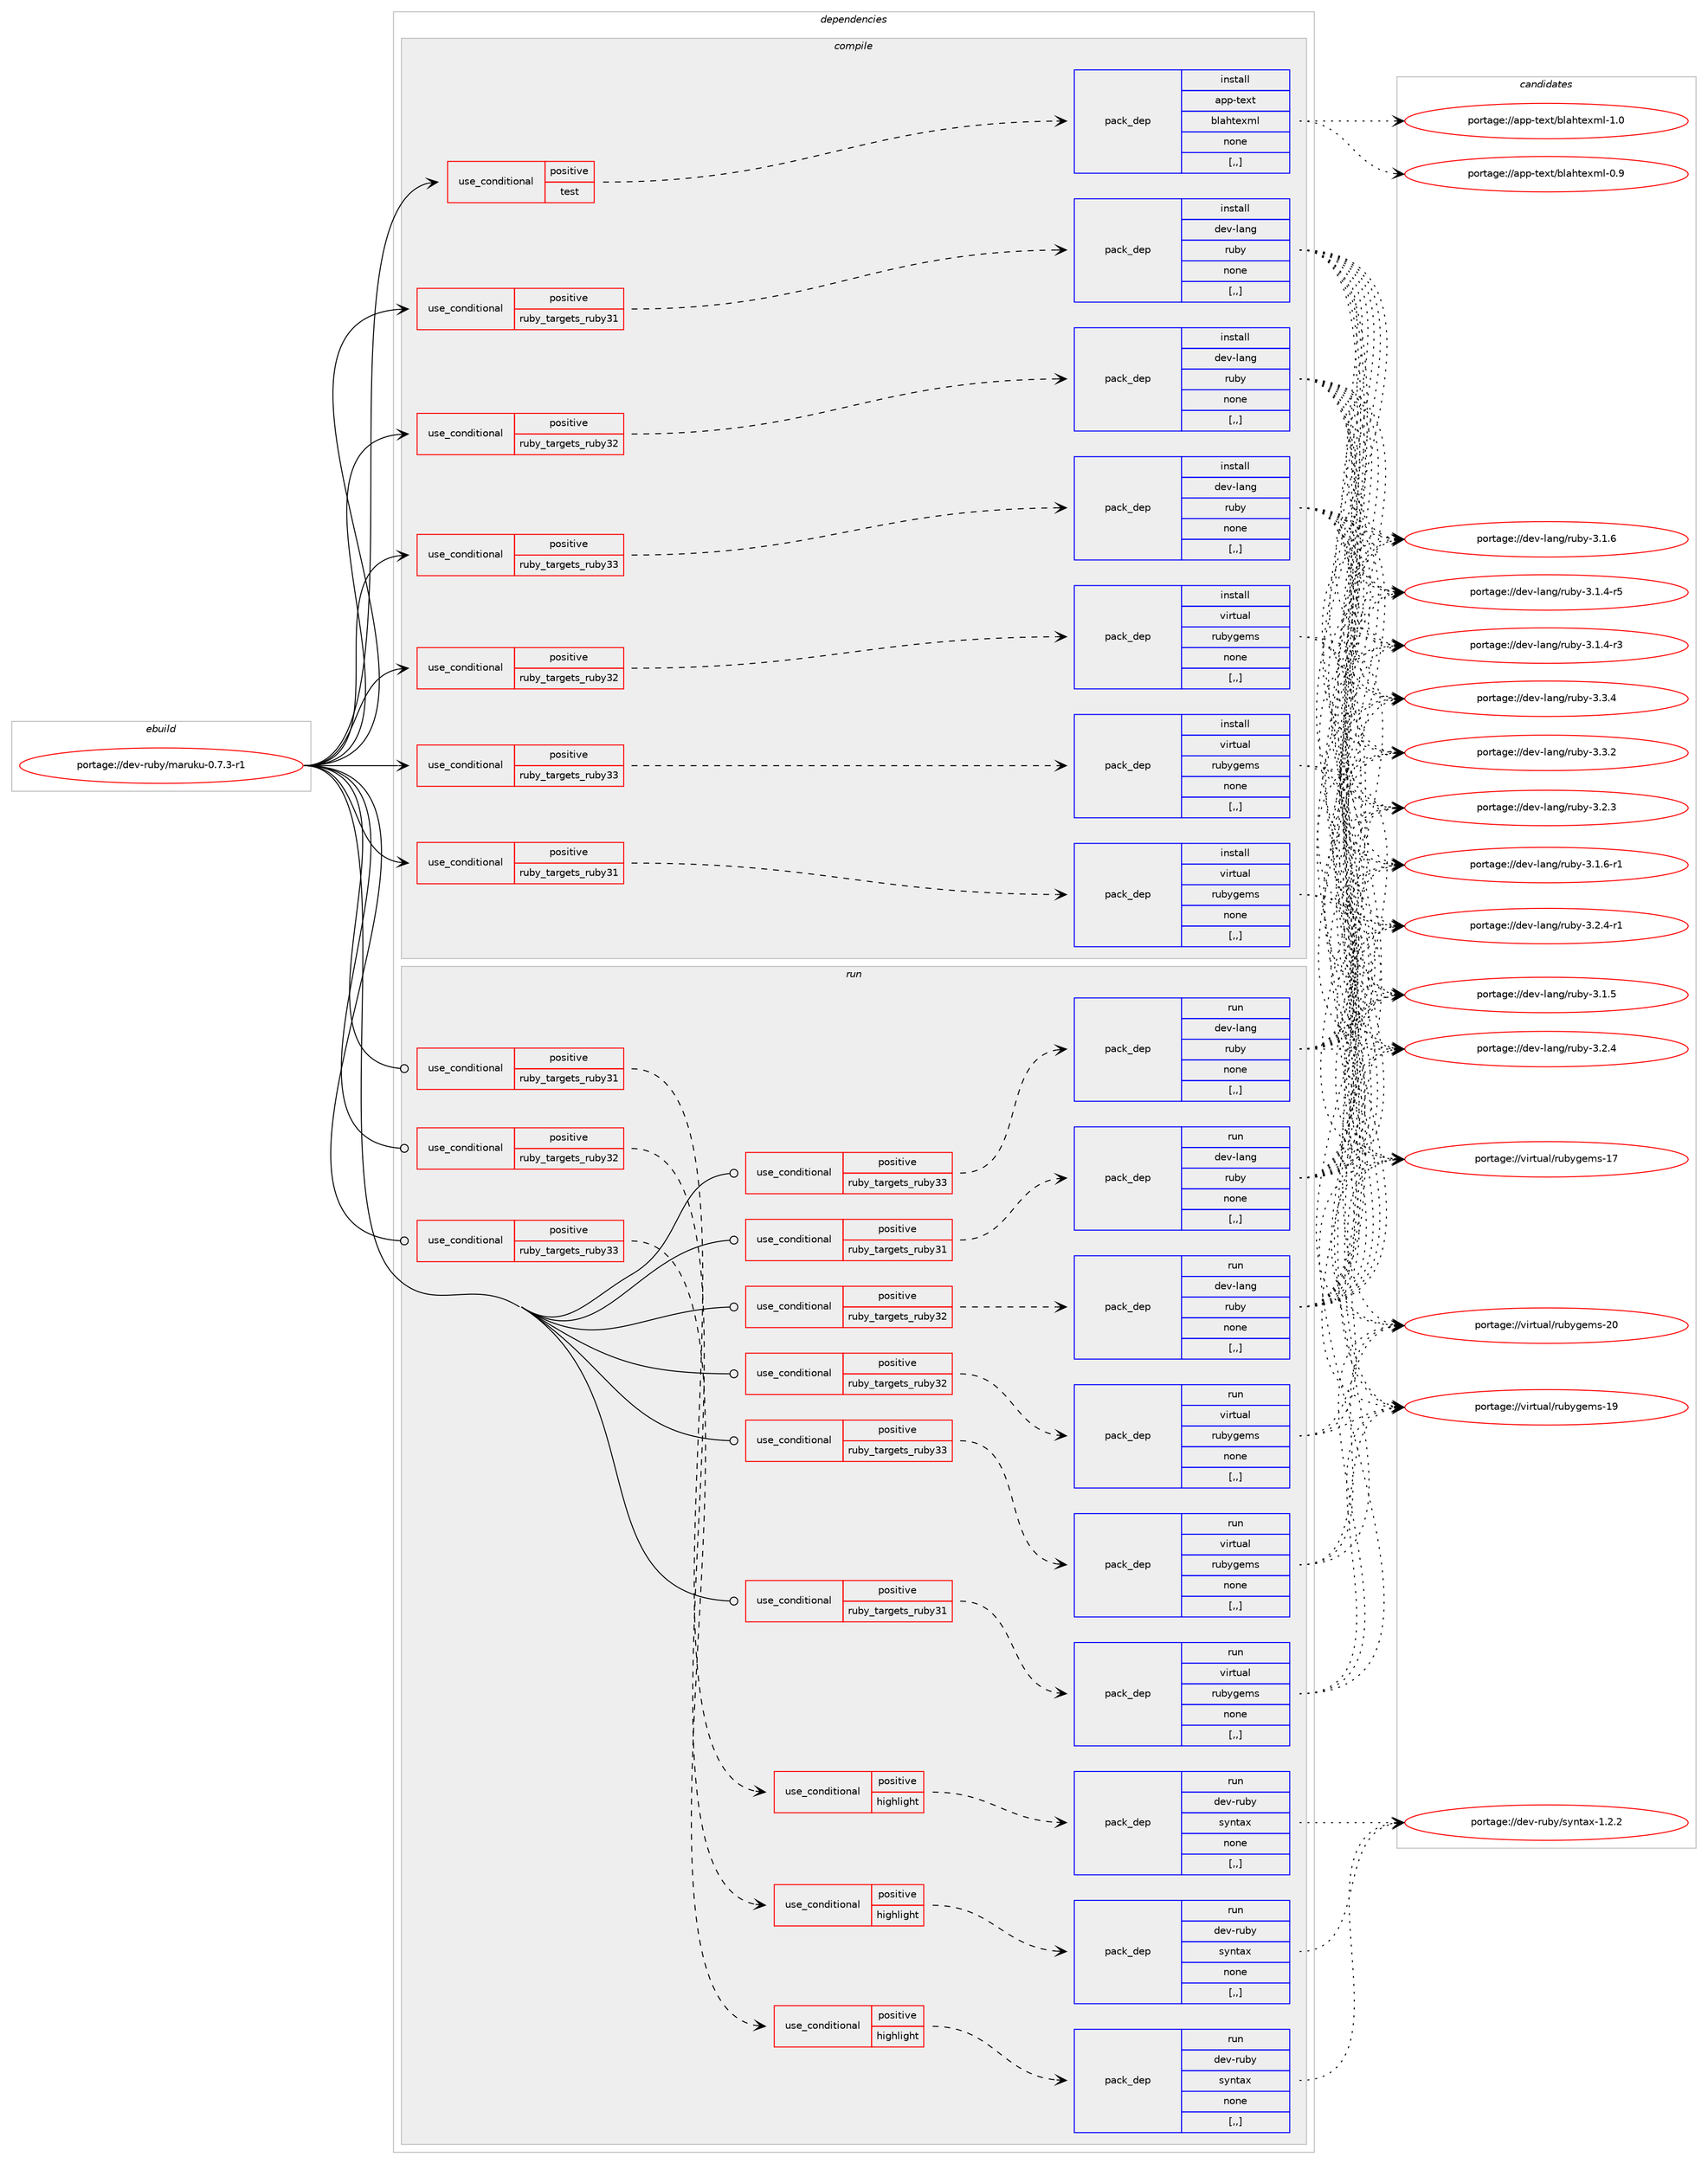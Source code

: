 digraph prolog {

# *************
# Graph options
# *************

newrank=true;
concentrate=true;
compound=true;
graph [rankdir=LR,fontname=Helvetica,fontsize=10,ranksep=1.5];#, ranksep=2.5, nodesep=0.2];
edge  [arrowhead=vee];
node  [fontname=Helvetica,fontsize=10];

# **********
# The ebuild
# **********

subgraph cluster_leftcol {
color=gray;
label=<<i>ebuild</i>>;
id [label="portage://dev-ruby/maruku-0.7.3-r1", color=red, width=4, href="../dev-ruby/maruku-0.7.3-r1.svg"];
}

# ****************
# The dependencies
# ****************

subgraph cluster_midcol {
color=gray;
label=<<i>dependencies</i>>;
subgraph cluster_compile {
fillcolor="#eeeeee";
style=filled;
label=<<i>compile</i>>;
subgraph cond50566 {
dependency189975 [label=<<TABLE BORDER="0" CELLBORDER="1" CELLSPACING="0" CELLPADDING="4"><TR><TD ROWSPAN="3" CELLPADDING="10">use_conditional</TD></TR><TR><TD>positive</TD></TR><TR><TD>ruby_targets_ruby31</TD></TR></TABLE>>, shape=none, color=red];
subgraph pack138065 {
dependency189976 [label=<<TABLE BORDER="0" CELLBORDER="1" CELLSPACING="0" CELLPADDING="4" WIDTH="220"><TR><TD ROWSPAN="6" CELLPADDING="30">pack_dep</TD></TR><TR><TD WIDTH="110">install</TD></TR><TR><TD>dev-lang</TD></TR><TR><TD>ruby</TD></TR><TR><TD>none</TD></TR><TR><TD>[,,]</TD></TR></TABLE>>, shape=none, color=blue];
}
dependency189975:e -> dependency189976:w [weight=20,style="dashed",arrowhead="vee"];
}
id:e -> dependency189975:w [weight=20,style="solid",arrowhead="vee"];
subgraph cond50567 {
dependency189977 [label=<<TABLE BORDER="0" CELLBORDER="1" CELLSPACING="0" CELLPADDING="4"><TR><TD ROWSPAN="3" CELLPADDING="10">use_conditional</TD></TR><TR><TD>positive</TD></TR><TR><TD>ruby_targets_ruby31</TD></TR></TABLE>>, shape=none, color=red];
subgraph pack138066 {
dependency189978 [label=<<TABLE BORDER="0" CELLBORDER="1" CELLSPACING="0" CELLPADDING="4" WIDTH="220"><TR><TD ROWSPAN="6" CELLPADDING="30">pack_dep</TD></TR><TR><TD WIDTH="110">install</TD></TR><TR><TD>virtual</TD></TR><TR><TD>rubygems</TD></TR><TR><TD>none</TD></TR><TR><TD>[,,]</TD></TR></TABLE>>, shape=none, color=blue];
}
dependency189977:e -> dependency189978:w [weight=20,style="dashed",arrowhead="vee"];
}
id:e -> dependency189977:w [weight=20,style="solid",arrowhead="vee"];
subgraph cond50568 {
dependency189979 [label=<<TABLE BORDER="0" CELLBORDER="1" CELLSPACING="0" CELLPADDING="4"><TR><TD ROWSPAN="3" CELLPADDING="10">use_conditional</TD></TR><TR><TD>positive</TD></TR><TR><TD>ruby_targets_ruby32</TD></TR></TABLE>>, shape=none, color=red];
subgraph pack138067 {
dependency189980 [label=<<TABLE BORDER="0" CELLBORDER="1" CELLSPACING="0" CELLPADDING="4" WIDTH="220"><TR><TD ROWSPAN="6" CELLPADDING="30">pack_dep</TD></TR><TR><TD WIDTH="110">install</TD></TR><TR><TD>dev-lang</TD></TR><TR><TD>ruby</TD></TR><TR><TD>none</TD></TR><TR><TD>[,,]</TD></TR></TABLE>>, shape=none, color=blue];
}
dependency189979:e -> dependency189980:w [weight=20,style="dashed",arrowhead="vee"];
}
id:e -> dependency189979:w [weight=20,style="solid",arrowhead="vee"];
subgraph cond50569 {
dependency189981 [label=<<TABLE BORDER="0" CELLBORDER="1" CELLSPACING="0" CELLPADDING="4"><TR><TD ROWSPAN="3" CELLPADDING="10">use_conditional</TD></TR><TR><TD>positive</TD></TR><TR><TD>ruby_targets_ruby32</TD></TR></TABLE>>, shape=none, color=red];
subgraph pack138068 {
dependency189982 [label=<<TABLE BORDER="0" CELLBORDER="1" CELLSPACING="0" CELLPADDING="4" WIDTH="220"><TR><TD ROWSPAN="6" CELLPADDING="30">pack_dep</TD></TR><TR><TD WIDTH="110">install</TD></TR><TR><TD>virtual</TD></TR><TR><TD>rubygems</TD></TR><TR><TD>none</TD></TR><TR><TD>[,,]</TD></TR></TABLE>>, shape=none, color=blue];
}
dependency189981:e -> dependency189982:w [weight=20,style="dashed",arrowhead="vee"];
}
id:e -> dependency189981:w [weight=20,style="solid",arrowhead="vee"];
subgraph cond50570 {
dependency189983 [label=<<TABLE BORDER="0" CELLBORDER="1" CELLSPACING="0" CELLPADDING="4"><TR><TD ROWSPAN="3" CELLPADDING="10">use_conditional</TD></TR><TR><TD>positive</TD></TR><TR><TD>ruby_targets_ruby33</TD></TR></TABLE>>, shape=none, color=red];
subgraph pack138069 {
dependency189984 [label=<<TABLE BORDER="0" CELLBORDER="1" CELLSPACING="0" CELLPADDING="4" WIDTH="220"><TR><TD ROWSPAN="6" CELLPADDING="30">pack_dep</TD></TR><TR><TD WIDTH="110">install</TD></TR><TR><TD>dev-lang</TD></TR><TR><TD>ruby</TD></TR><TR><TD>none</TD></TR><TR><TD>[,,]</TD></TR></TABLE>>, shape=none, color=blue];
}
dependency189983:e -> dependency189984:w [weight=20,style="dashed",arrowhead="vee"];
}
id:e -> dependency189983:w [weight=20,style="solid",arrowhead="vee"];
subgraph cond50571 {
dependency189985 [label=<<TABLE BORDER="0" CELLBORDER="1" CELLSPACING="0" CELLPADDING="4"><TR><TD ROWSPAN="3" CELLPADDING="10">use_conditional</TD></TR><TR><TD>positive</TD></TR><TR><TD>ruby_targets_ruby33</TD></TR></TABLE>>, shape=none, color=red];
subgraph pack138070 {
dependency189986 [label=<<TABLE BORDER="0" CELLBORDER="1" CELLSPACING="0" CELLPADDING="4" WIDTH="220"><TR><TD ROWSPAN="6" CELLPADDING="30">pack_dep</TD></TR><TR><TD WIDTH="110">install</TD></TR><TR><TD>virtual</TD></TR><TR><TD>rubygems</TD></TR><TR><TD>none</TD></TR><TR><TD>[,,]</TD></TR></TABLE>>, shape=none, color=blue];
}
dependency189985:e -> dependency189986:w [weight=20,style="dashed",arrowhead="vee"];
}
id:e -> dependency189985:w [weight=20,style="solid",arrowhead="vee"];
subgraph cond50572 {
dependency189987 [label=<<TABLE BORDER="0" CELLBORDER="1" CELLSPACING="0" CELLPADDING="4"><TR><TD ROWSPAN="3" CELLPADDING="10">use_conditional</TD></TR><TR><TD>positive</TD></TR><TR><TD>test</TD></TR></TABLE>>, shape=none, color=red];
subgraph pack138071 {
dependency189988 [label=<<TABLE BORDER="0" CELLBORDER="1" CELLSPACING="0" CELLPADDING="4" WIDTH="220"><TR><TD ROWSPAN="6" CELLPADDING="30">pack_dep</TD></TR><TR><TD WIDTH="110">install</TD></TR><TR><TD>app-text</TD></TR><TR><TD>blahtexml</TD></TR><TR><TD>none</TD></TR><TR><TD>[,,]</TD></TR></TABLE>>, shape=none, color=blue];
}
dependency189987:e -> dependency189988:w [weight=20,style="dashed",arrowhead="vee"];
}
id:e -> dependency189987:w [weight=20,style="solid",arrowhead="vee"];
}
subgraph cluster_compileandrun {
fillcolor="#eeeeee";
style=filled;
label=<<i>compile and run</i>>;
}
subgraph cluster_run {
fillcolor="#eeeeee";
style=filled;
label=<<i>run</i>>;
subgraph cond50573 {
dependency189989 [label=<<TABLE BORDER="0" CELLBORDER="1" CELLSPACING="0" CELLPADDING="4"><TR><TD ROWSPAN="3" CELLPADDING="10">use_conditional</TD></TR><TR><TD>positive</TD></TR><TR><TD>ruby_targets_ruby31</TD></TR></TABLE>>, shape=none, color=red];
subgraph cond50574 {
dependency189990 [label=<<TABLE BORDER="0" CELLBORDER="1" CELLSPACING="0" CELLPADDING="4"><TR><TD ROWSPAN="3" CELLPADDING="10">use_conditional</TD></TR><TR><TD>positive</TD></TR><TR><TD>highlight</TD></TR></TABLE>>, shape=none, color=red];
subgraph pack138072 {
dependency189991 [label=<<TABLE BORDER="0" CELLBORDER="1" CELLSPACING="0" CELLPADDING="4" WIDTH="220"><TR><TD ROWSPAN="6" CELLPADDING="30">pack_dep</TD></TR><TR><TD WIDTH="110">run</TD></TR><TR><TD>dev-ruby</TD></TR><TR><TD>syntax</TD></TR><TR><TD>none</TD></TR><TR><TD>[,,]</TD></TR></TABLE>>, shape=none, color=blue];
}
dependency189990:e -> dependency189991:w [weight=20,style="dashed",arrowhead="vee"];
}
dependency189989:e -> dependency189990:w [weight=20,style="dashed",arrowhead="vee"];
}
id:e -> dependency189989:w [weight=20,style="solid",arrowhead="odot"];
subgraph cond50575 {
dependency189992 [label=<<TABLE BORDER="0" CELLBORDER="1" CELLSPACING="0" CELLPADDING="4"><TR><TD ROWSPAN="3" CELLPADDING="10">use_conditional</TD></TR><TR><TD>positive</TD></TR><TR><TD>ruby_targets_ruby31</TD></TR></TABLE>>, shape=none, color=red];
subgraph pack138073 {
dependency189993 [label=<<TABLE BORDER="0" CELLBORDER="1" CELLSPACING="0" CELLPADDING="4" WIDTH="220"><TR><TD ROWSPAN="6" CELLPADDING="30">pack_dep</TD></TR><TR><TD WIDTH="110">run</TD></TR><TR><TD>dev-lang</TD></TR><TR><TD>ruby</TD></TR><TR><TD>none</TD></TR><TR><TD>[,,]</TD></TR></TABLE>>, shape=none, color=blue];
}
dependency189992:e -> dependency189993:w [weight=20,style="dashed",arrowhead="vee"];
}
id:e -> dependency189992:w [weight=20,style="solid",arrowhead="odot"];
subgraph cond50576 {
dependency189994 [label=<<TABLE BORDER="0" CELLBORDER="1" CELLSPACING="0" CELLPADDING="4"><TR><TD ROWSPAN="3" CELLPADDING="10">use_conditional</TD></TR><TR><TD>positive</TD></TR><TR><TD>ruby_targets_ruby31</TD></TR></TABLE>>, shape=none, color=red];
subgraph pack138074 {
dependency189995 [label=<<TABLE BORDER="0" CELLBORDER="1" CELLSPACING="0" CELLPADDING="4" WIDTH="220"><TR><TD ROWSPAN="6" CELLPADDING="30">pack_dep</TD></TR><TR><TD WIDTH="110">run</TD></TR><TR><TD>virtual</TD></TR><TR><TD>rubygems</TD></TR><TR><TD>none</TD></TR><TR><TD>[,,]</TD></TR></TABLE>>, shape=none, color=blue];
}
dependency189994:e -> dependency189995:w [weight=20,style="dashed",arrowhead="vee"];
}
id:e -> dependency189994:w [weight=20,style="solid",arrowhead="odot"];
subgraph cond50577 {
dependency189996 [label=<<TABLE BORDER="0" CELLBORDER="1" CELLSPACING="0" CELLPADDING="4"><TR><TD ROWSPAN="3" CELLPADDING="10">use_conditional</TD></TR><TR><TD>positive</TD></TR><TR><TD>ruby_targets_ruby32</TD></TR></TABLE>>, shape=none, color=red];
subgraph cond50578 {
dependency189997 [label=<<TABLE BORDER="0" CELLBORDER="1" CELLSPACING="0" CELLPADDING="4"><TR><TD ROWSPAN="3" CELLPADDING="10">use_conditional</TD></TR><TR><TD>positive</TD></TR><TR><TD>highlight</TD></TR></TABLE>>, shape=none, color=red];
subgraph pack138075 {
dependency189998 [label=<<TABLE BORDER="0" CELLBORDER="1" CELLSPACING="0" CELLPADDING="4" WIDTH="220"><TR><TD ROWSPAN="6" CELLPADDING="30">pack_dep</TD></TR><TR><TD WIDTH="110">run</TD></TR><TR><TD>dev-ruby</TD></TR><TR><TD>syntax</TD></TR><TR><TD>none</TD></TR><TR><TD>[,,]</TD></TR></TABLE>>, shape=none, color=blue];
}
dependency189997:e -> dependency189998:w [weight=20,style="dashed",arrowhead="vee"];
}
dependency189996:e -> dependency189997:w [weight=20,style="dashed",arrowhead="vee"];
}
id:e -> dependency189996:w [weight=20,style="solid",arrowhead="odot"];
subgraph cond50579 {
dependency189999 [label=<<TABLE BORDER="0" CELLBORDER="1" CELLSPACING="0" CELLPADDING="4"><TR><TD ROWSPAN="3" CELLPADDING="10">use_conditional</TD></TR><TR><TD>positive</TD></TR><TR><TD>ruby_targets_ruby32</TD></TR></TABLE>>, shape=none, color=red];
subgraph pack138076 {
dependency190000 [label=<<TABLE BORDER="0" CELLBORDER="1" CELLSPACING="0" CELLPADDING="4" WIDTH="220"><TR><TD ROWSPAN="6" CELLPADDING="30">pack_dep</TD></TR><TR><TD WIDTH="110">run</TD></TR><TR><TD>dev-lang</TD></TR><TR><TD>ruby</TD></TR><TR><TD>none</TD></TR><TR><TD>[,,]</TD></TR></TABLE>>, shape=none, color=blue];
}
dependency189999:e -> dependency190000:w [weight=20,style="dashed",arrowhead="vee"];
}
id:e -> dependency189999:w [weight=20,style="solid",arrowhead="odot"];
subgraph cond50580 {
dependency190001 [label=<<TABLE BORDER="0" CELLBORDER="1" CELLSPACING="0" CELLPADDING="4"><TR><TD ROWSPAN="3" CELLPADDING="10">use_conditional</TD></TR><TR><TD>positive</TD></TR><TR><TD>ruby_targets_ruby32</TD></TR></TABLE>>, shape=none, color=red];
subgraph pack138077 {
dependency190002 [label=<<TABLE BORDER="0" CELLBORDER="1" CELLSPACING="0" CELLPADDING="4" WIDTH="220"><TR><TD ROWSPAN="6" CELLPADDING="30">pack_dep</TD></TR><TR><TD WIDTH="110">run</TD></TR><TR><TD>virtual</TD></TR><TR><TD>rubygems</TD></TR><TR><TD>none</TD></TR><TR><TD>[,,]</TD></TR></TABLE>>, shape=none, color=blue];
}
dependency190001:e -> dependency190002:w [weight=20,style="dashed",arrowhead="vee"];
}
id:e -> dependency190001:w [weight=20,style="solid",arrowhead="odot"];
subgraph cond50581 {
dependency190003 [label=<<TABLE BORDER="0" CELLBORDER="1" CELLSPACING="0" CELLPADDING="4"><TR><TD ROWSPAN="3" CELLPADDING="10">use_conditional</TD></TR><TR><TD>positive</TD></TR><TR><TD>ruby_targets_ruby33</TD></TR></TABLE>>, shape=none, color=red];
subgraph cond50582 {
dependency190004 [label=<<TABLE BORDER="0" CELLBORDER="1" CELLSPACING="0" CELLPADDING="4"><TR><TD ROWSPAN="3" CELLPADDING="10">use_conditional</TD></TR><TR><TD>positive</TD></TR><TR><TD>highlight</TD></TR></TABLE>>, shape=none, color=red];
subgraph pack138078 {
dependency190005 [label=<<TABLE BORDER="0" CELLBORDER="1" CELLSPACING="0" CELLPADDING="4" WIDTH="220"><TR><TD ROWSPAN="6" CELLPADDING="30">pack_dep</TD></TR><TR><TD WIDTH="110">run</TD></TR><TR><TD>dev-ruby</TD></TR><TR><TD>syntax</TD></TR><TR><TD>none</TD></TR><TR><TD>[,,]</TD></TR></TABLE>>, shape=none, color=blue];
}
dependency190004:e -> dependency190005:w [weight=20,style="dashed",arrowhead="vee"];
}
dependency190003:e -> dependency190004:w [weight=20,style="dashed",arrowhead="vee"];
}
id:e -> dependency190003:w [weight=20,style="solid",arrowhead="odot"];
subgraph cond50583 {
dependency190006 [label=<<TABLE BORDER="0" CELLBORDER="1" CELLSPACING="0" CELLPADDING="4"><TR><TD ROWSPAN="3" CELLPADDING="10">use_conditional</TD></TR><TR><TD>positive</TD></TR><TR><TD>ruby_targets_ruby33</TD></TR></TABLE>>, shape=none, color=red];
subgraph pack138079 {
dependency190007 [label=<<TABLE BORDER="0" CELLBORDER="1" CELLSPACING="0" CELLPADDING="4" WIDTH="220"><TR><TD ROWSPAN="6" CELLPADDING="30">pack_dep</TD></TR><TR><TD WIDTH="110">run</TD></TR><TR><TD>dev-lang</TD></TR><TR><TD>ruby</TD></TR><TR><TD>none</TD></TR><TR><TD>[,,]</TD></TR></TABLE>>, shape=none, color=blue];
}
dependency190006:e -> dependency190007:w [weight=20,style="dashed",arrowhead="vee"];
}
id:e -> dependency190006:w [weight=20,style="solid",arrowhead="odot"];
subgraph cond50584 {
dependency190008 [label=<<TABLE BORDER="0" CELLBORDER="1" CELLSPACING="0" CELLPADDING="4"><TR><TD ROWSPAN="3" CELLPADDING="10">use_conditional</TD></TR><TR><TD>positive</TD></TR><TR><TD>ruby_targets_ruby33</TD></TR></TABLE>>, shape=none, color=red];
subgraph pack138080 {
dependency190009 [label=<<TABLE BORDER="0" CELLBORDER="1" CELLSPACING="0" CELLPADDING="4" WIDTH="220"><TR><TD ROWSPAN="6" CELLPADDING="30">pack_dep</TD></TR><TR><TD WIDTH="110">run</TD></TR><TR><TD>virtual</TD></TR><TR><TD>rubygems</TD></TR><TR><TD>none</TD></TR><TR><TD>[,,]</TD></TR></TABLE>>, shape=none, color=blue];
}
dependency190008:e -> dependency190009:w [weight=20,style="dashed",arrowhead="vee"];
}
id:e -> dependency190008:w [weight=20,style="solid",arrowhead="odot"];
}
}

# **************
# The candidates
# **************

subgraph cluster_choices {
rank=same;
color=gray;
label=<<i>candidates</i>>;

subgraph choice138065 {
color=black;
nodesep=1;
choice10010111845108971101034711411798121455146514652 [label="portage://dev-lang/ruby-3.3.4", color=red, width=4,href="../dev-lang/ruby-3.3.4.svg"];
choice10010111845108971101034711411798121455146514650 [label="portage://dev-lang/ruby-3.3.2", color=red, width=4,href="../dev-lang/ruby-3.3.2.svg"];
choice100101118451089711010347114117981214551465046524511449 [label="portage://dev-lang/ruby-3.2.4-r1", color=red, width=4,href="../dev-lang/ruby-3.2.4-r1.svg"];
choice10010111845108971101034711411798121455146504652 [label="portage://dev-lang/ruby-3.2.4", color=red, width=4,href="../dev-lang/ruby-3.2.4.svg"];
choice10010111845108971101034711411798121455146504651 [label="portage://dev-lang/ruby-3.2.3", color=red, width=4,href="../dev-lang/ruby-3.2.3.svg"];
choice100101118451089711010347114117981214551464946544511449 [label="portage://dev-lang/ruby-3.1.6-r1", color=red, width=4,href="../dev-lang/ruby-3.1.6-r1.svg"];
choice10010111845108971101034711411798121455146494654 [label="portage://dev-lang/ruby-3.1.6", color=red, width=4,href="../dev-lang/ruby-3.1.6.svg"];
choice10010111845108971101034711411798121455146494653 [label="portage://dev-lang/ruby-3.1.5", color=red, width=4,href="../dev-lang/ruby-3.1.5.svg"];
choice100101118451089711010347114117981214551464946524511453 [label="portage://dev-lang/ruby-3.1.4-r5", color=red, width=4,href="../dev-lang/ruby-3.1.4-r5.svg"];
choice100101118451089711010347114117981214551464946524511451 [label="portage://dev-lang/ruby-3.1.4-r3", color=red, width=4,href="../dev-lang/ruby-3.1.4-r3.svg"];
dependency189976:e -> choice10010111845108971101034711411798121455146514652:w [style=dotted,weight="100"];
dependency189976:e -> choice10010111845108971101034711411798121455146514650:w [style=dotted,weight="100"];
dependency189976:e -> choice100101118451089711010347114117981214551465046524511449:w [style=dotted,weight="100"];
dependency189976:e -> choice10010111845108971101034711411798121455146504652:w [style=dotted,weight="100"];
dependency189976:e -> choice10010111845108971101034711411798121455146504651:w [style=dotted,weight="100"];
dependency189976:e -> choice100101118451089711010347114117981214551464946544511449:w [style=dotted,weight="100"];
dependency189976:e -> choice10010111845108971101034711411798121455146494654:w [style=dotted,weight="100"];
dependency189976:e -> choice10010111845108971101034711411798121455146494653:w [style=dotted,weight="100"];
dependency189976:e -> choice100101118451089711010347114117981214551464946524511453:w [style=dotted,weight="100"];
dependency189976:e -> choice100101118451089711010347114117981214551464946524511451:w [style=dotted,weight="100"];
}
subgraph choice138066 {
color=black;
nodesep=1;
choice118105114116117971084711411798121103101109115455048 [label="portage://virtual/rubygems-20", color=red, width=4,href="../virtual/rubygems-20.svg"];
choice118105114116117971084711411798121103101109115454957 [label="portage://virtual/rubygems-19", color=red, width=4,href="../virtual/rubygems-19.svg"];
choice118105114116117971084711411798121103101109115454955 [label="portage://virtual/rubygems-17", color=red, width=4,href="../virtual/rubygems-17.svg"];
dependency189978:e -> choice118105114116117971084711411798121103101109115455048:w [style=dotted,weight="100"];
dependency189978:e -> choice118105114116117971084711411798121103101109115454957:w [style=dotted,weight="100"];
dependency189978:e -> choice118105114116117971084711411798121103101109115454955:w [style=dotted,weight="100"];
}
subgraph choice138067 {
color=black;
nodesep=1;
choice10010111845108971101034711411798121455146514652 [label="portage://dev-lang/ruby-3.3.4", color=red, width=4,href="../dev-lang/ruby-3.3.4.svg"];
choice10010111845108971101034711411798121455146514650 [label="portage://dev-lang/ruby-3.3.2", color=red, width=4,href="../dev-lang/ruby-3.3.2.svg"];
choice100101118451089711010347114117981214551465046524511449 [label="portage://dev-lang/ruby-3.2.4-r1", color=red, width=4,href="../dev-lang/ruby-3.2.4-r1.svg"];
choice10010111845108971101034711411798121455146504652 [label="portage://dev-lang/ruby-3.2.4", color=red, width=4,href="../dev-lang/ruby-3.2.4.svg"];
choice10010111845108971101034711411798121455146504651 [label="portage://dev-lang/ruby-3.2.3", color=red, width=4,href="../dev-lang/ruby-3.2.3.svg"];
choice100101118451089711010347114117981214551464946544511449 [label="portage://dev-lang/ruby-3.1.6-r1", color=red, width=4,href="../dev-lang/ruby-3.1.6-r1.svg"];
choice10010111845108971101034711411798121455146494654 [label="portage://dev-lang/ruby-3.1.6", color=red, width=4,href="../dev-lang/ruby-3.1.6.svg"];
choice10010111845108971101034711411798121455146494653 [label="portage://dev-lang/ruby-3.1.5", color=red, width=4,href="../dev-lang/ruby-3.1.5.svg"];
choice100101118451089711010347114117981214551464946524511453 [label="portage://dev-lang/ruby-3.1.4-r5", color=red, width=4,href="../dev-lang/ruby-3.1.4-r5.svg"];
choice100101118451089711010347114117981214551464946524511451 [label="portage://dev-lang/ruby-3.1.4-r3", color=red, width=4,href="../dev-lang/ruby-3.1.4-r3.svg"];
dependency189980:e -> choice10010111845108971101034711411798121455146514652:w [style=dotted,weight="100"];
dependency189980:e -> choice10010111845108971101034711411798121455146514650:w [style=dotted,weight="100"];
dependency189980:e -> choice100101118451089711010347114117981214551465046524511449:w [style=dotted,weight="100"];
dependency189980:e -> choice10010111845108971101034711411798121455146504652:w [style=dotted,weight="100"];
dependency189980:e -> choice10010111845108971101034711411798121455146504651:w [style=dotted,weight="100"];
dependency189980:e -> choice100101118451089711010347114117981214551464946544511449:w [style=dotted,weight="100"];
dependency189980:e -> choice10010111845108971101034711411798121455146494654:w [style=dotted,weight="100"];
dependency189980:e -> choice10010111845108971101034711411798121455146494653:w [style=dotted,weight="100"];
dependency189980:e -> choice100101118451089711010347114117981214551464946524511453:w [style=dotted,weight="100"];
dependency189980:e -> choice100101118451089711010347114117981214551464946524511451:w [style=dotted,weight="100"];
}
subgraph choice138068 {
color=black;
nodesep=1;
choice118105114116117971084711411798121103101109115455048 [label="portage://virtual/rubygems-20", color=red, width=4,href="../virtual/rubygems-20.svg"];
choice118105114116117971084711411798121103101109115454957 [label="portage://virtual/rubygems-19", color=red, width=4,href="../virtual/rubygems-19.svg"];
choice118105114116117971084711411798121103101109115454955 [label="portage://virtual/rubygems-17", color=red, width=4,href="../virtual/rubygems-17.svg"];
dependency189982:e -> choice118105114116117971084711411798121103101109115455048:w [style=dotted,weight="100"];
dependency189982:e -> choice118105114116117971084711411798121103101109115454957:w [style=dotted,weight="100"];
dependency189982:e -> choice118105114116117971084711411798121103101109115454955:w [style=dotted,weight="100"];
}
subgraph choice138069 {
color=black;
nodesep=1;
choice10010111845108971101034711411798121455146514652 [label="portage://dev-lang/ruby-3.3.4", color=red, width=4,href="../dev-lang/ruby-3.3.4.svg"];
choice10010111845108971101034711411798121455146514650 [label="portage://dev-lang/ruby-3.3.2", color=red, width=4,href="../dev-lang/ruby-3.3.2.svg"];
choice100101118451089711010347114117981214551465046524511449 [label="portage://dev-lang/ruby-3.2.4-r1", color=red, width=4,href="../dev-lang/ruby-3.2.4-r1.svg"];
choice10010111845108971101034711411798121455146504652 [label="portage://dev-lang/ruby-3.2.4", color=red, width=4,href="../dev-lang/ruby-3.2.4.svg"];
choice10010111845108971101034711411798121455146504651 [label="portage://dev-lang/ruby-3.2.3", color=red, width=4,href="../dev-lang/ruby-3.2.3.svg"];
choice100101118451089711010347114117981214551464946544511449 [label="portage://dev-lang/ruby-3.1.6-r1", color=red, width=4,href="../dev-lang/ruby-3.1.6-r1.svg"];
choice10010111845108971101034711411798121455146494654 [label="portage://dev-lang/ruby-3.1.6", color=red, width=4,href="../dev-lang/ruby-3.1.6.svg"];
choice10010111845108971101034711411798121455146494653 [label="portage://dev-lang/ruby-3.1.5", color=red, width=4,href="../dev-lang/ruby-3.1.5.svg"];
choice100101118451089711010347114117981214551464946524511453 [label="portage://dev-lang/ruby-3.1.4-r5", color=red, width=4,href="../dev-lang/ruby-3.1.4-r5.svg"];
choice100101118451089711010347114117981214551464946524511451 [label="portage://dev-lang/ruby-3.1.4-r3", color=red, width=4,href="../dev-lang/ruby-3.1.4-r3.svg"];
dependency189984:e -> choice10010111845108971101034711411798121455146514652:w [style=dotted,weight="100"];
dependency189984:e -> choice10010111845108971101034711411798121455146514650:w [style=dotted,weight="100"];
dependency189984:e -> choice100101118451089711010347114117981214551465046524511449:w [style=dotted,weight="100"];
dependency189984:e -> choice10010111845108971101034711411798121455146504652:w [style=dotted,weight="100"];
dependency189984:e -> choice10010111845108971101034711411798121455146504651:w [style=dotted,weight="100"];
dependency189984:e -> choice100101118451089711010347114117981214551464946544511449:w [style=dotted,weight="100"];
dependency189984:e -> choice10010111845108971101034711411798121455146494654:w [style=dotted,weight="100"];
dependency189984:e -> choice10010111845108971101034711411798121455146494653:w [style=dotted,weight="100"];
dependency189984:e -> choice100101118451089711010347114117981214551464946524511453:w [style=dotted,weight="100"];
dependency189984:e -> choice100101118451089711010347114117981214551464946524511451:w [style=dotted,weight="100"];
}
subgraph choice138070 {
color=black;
nodesep=1;
choice118105114116117971084711411798121103101109115455048 [label="portage://virtual/rubygems-20", color=red, width=4,href="../virtual/rubygems-20.svg"];
choice118105114116117971084711411798121103101109115454957 [label="portage://virtual/rubygems-19", color=red, width=4,href="../virtual/rubygems-19.svg"];
choice118105114116117971084711411798121103101109115454955 [label="portage://virtual/rubygems-17", color=red, width=4,href="../virtual/rubygems-17.svg"];
dependency189986:e -> choice118105114116117971084711411798121103101109115455048:w [style=dotted,weight="100"];
dependency189986:e -> choice118105114116117971084711411798121103101109115454957:w [style=dotted,weight="100"];
dependency189986:e -> choice118105114116117971084711411798121103101109115454955:w [style=dotted,weight="100"];
}
subgraph choice138071 {
color=black;
nodesep=1;
choice971121124511610112011647981089710411610112010910845494648 [label="portage://app-text/blahtexml-1.0", color=red, width=4,href="../app-text/blahtexml-1.0.svg"];
choice971121124511610112011647981089710411610112010910845484657 [label="portage://app-text/blahtexml-0.9", color=red, width=4,href="../app-text/blahtexml-0.9.svg"];
dependency189988:e -> choice971121124511610112011647981089710411610112010910845494648:w [style=dotted,weight="100"];
dependency189988:e -> choice971121124511610112011647981089710411610112010910845484657:w [style=dotted,weight="100"];
}
subgraph choice138072 {
color=black;
nodesep=1;
choice10010111845114117981214711512111011697120454946504650 [label="portage://dev-ruby/syntax-1.2.2", color=red, width=4,href="../dev-ruby/syntax-1.2.2.svg"];
dependency189991:e -> choice10010111845114117981214711512111011697120454946504650:w [style=dotted,weight="100"];
}
subgraph choice138073 {
color=black;
nodesep=1;
choice10010111845108971101034711411798121455146514652 [label="portage://dev-lang/ruby-3.3.4", color=red, width=4,href="../dev-lang/ruby-3.3.4.svg"];
choice10010111845108971101034711411798121455146514650 [label="portage://dev-lang/ruby-3.3.2", color=red, width=4,href="../dev-lang/ruby-3.3.2.svg"];
choice100101118451089711010347114117981214551465046524511449 [label="portage://dev-lang/ruby-3.2.4-r1", color=red, width=4,href="../dev-lang/ruby-3.2.4-r1.svg"];
choice10010111845108971101034711411798121455146504652 [label="portage://dev-lang/ruby-3.2.4", color=red, width=4,href="../dev-lang/ruby-3.2.4.svg"];
choice10010111845108971101034711411798121455146504651 [label="portage://dev-lang/ruby-3.2.3", color=red, width=4,href="../dev-lang/ruby-3.2.3.svg"];
choice100101118451089711010347114117981214551464946544511449 [label="portage://dev-lang/ruby-3.1.6-r1", color=red, width=4,href="../dev-lang/ruby-3.1.6-r1.svg"];
choice10010111845108971101034711411798121455146494654 [label="portage://dev-lang/ruby-3.1.6", color=red, width=4,href="../dev-lang/ruby-3.1.6.svg"];
choice10010111845108971101034711411798121455146494653 [label="portage://dev-lang/ruby-3.1.5", color=red, width=4,href="../dev-lang/ruby-3.1.5.svg"];
choice100101118451089711010347114117981214551464946524511453 [label="portage://dev-lang/ruby-3.1.4-r5", color=red, width=4,href="../dev-lang/ruby-3.1.4-r5.svg"];
choice100101118451089711010347114117981214551464946524511451 [label="portage://dev-lang/ruby-3.1.4-r3", color=red, width=4,href="../dev-lang/ruby-3.1.4-r3.svg"];
dependency189993:e -> choice10010111845108971101034711411798121455146514652:w [style=dotted,weight="100"];
dependency189993:e -> choice10010111845108971101034711411798121455146514650:w [style=dotted,weight="100"];
dependency189993:e -> choice100101118451089711010347114117981214551465046524511449:w [style=dotted,weight="100"];
dependency189993:e -> choice10010111845108971101034711411798121455146504652:w [style=dotted,weight="100"];
dependency189993:e -> choice10010111845108971101034711411798121455146504651:w [style=dotted,weight="100"];
dependency189993:e -> choice100101118451089711010347114117981214551464946544511449:w [style=dotted,weight="100"];
dependency189993:e -> choice10010111845108971101034711411798121455146494654:w [style=dotted,weight="100"];
dependency189993:e -> choice10010111845108971101034711411798121455146494653:w [style=dotted,weight="100"];
dependency189993:e -> choice100101118451089711010347114117981214551464946524511453:w [style=dotted,weight="100"];
dependency189993:e -> choice100101118451089711010347114117981214551464946524511451:w [style=dotted,weight="100"];
}
subgraph choice138074 {
color=black;
nodesep=1;
choice118105114116117971084711411798121103101109115455048 [label="portage://virtual/rubygems-20", color=red, width=4,href="../virtual/rubygems-20.svg"];
choice118105114116117971084711411798121103101109115454957 [label="portage://virtual/rubygems-19", color=red, width=4,href="../virtual/rubygems-19.svg"];
choice118105114116117971084711411798121103101109115454955 [label="portage://virtual/rubygems-17", color=red, width=4,href="../virtual/rubygems-17.svg"];
dependency189995:e -> choice118105114116117971084711411798121103101109115455048:w [style=dotted,weight="100"];
dependency189995:e -> choice118105114116117971084711411798121103101109115454957:w [style=dotted,weight="100"];
dependency189995:e -> choice118105114116117971084711411798121103101109115454955:w [style=dotted,weight="100"];
}
subgraph choice138075 {
color=black;
nodesep=1;
choice10010111845114117981214711512111011697120454946504650 [label="portage://dev-ruby/syntax-1.2.2", color=red, width=4,href="../dev-ruby/syntax-1.2.2.svg"];
dependency189998:e -> choice10010111845114117981214711512111011697120454946504650:w [style=dotted,weight="100"];
}
subgraph choice138076 {
color=black;
nodesep=1;
choice10010111845108971101034711411798121455146514652 [label="portage://dev-lang/ruby-3.3.4", color=red, width=4,href="../dev-lang/ruby-3.3.4.svg"];
choice10010111845108971101034711411798121455146514650 [label="portage://dev-lang/ruby-3.3.2", color=red, width=4,href="../dev-lang/ruby-3.3.2.svg"];
choice100101118451089711010347114117981214551465046524511449 [label="portage://dev-lang/ruby-3.2.4-r1", color=red, width=4,href="../dev-lang/ruby-3.2.4-r1.svg"];
choice10010111845108971101034711411798121455146504652 [label="portage://dev-lang/ruby-3.2.4", color=red, width=4,href="../dev-lang/ruby-3.2.4.svg"];
choice10010111845108971101034711411798121455146504651 [label="portage://dev-lang/ruby-3.2.3", color=red, width=4,href="../dev-lang/ruby-3.2.3.svg"];
choice100101118451089711010347114117981214551464946544511449 [label="portage://dev-lang/ruby-3.1.6-r1", color=red, width=4,href="../dev-lang/ruby-3.1.6-r1.svg"];
choice10010111845108971101034711411798121455146494654 [label="portage://dev-lang/ruby-3.1.6", color=red, width=4,href="../dev-lang/ruby-3.1.6.svg"];
choice10010111845108971101034711411798121455146494653 [label="portage://dev-lang/ruby-3.1.5", color=red, width=4,href="../dev-lang/ruby-3.1.5.svg"];
choice100101118451089711010347114117981214551464946524511453 [label="portage://dev-lang/ruby-3.1.4-r5", color=red, width=4,href="../dev-lang/ruby-3.1.4-r5.svg"];
choice100101118451089711010347114117981214551464946524511451 [label="portage://dev-lang/ruby-3.1.4-r3", color=red, width=4,href="../dev-lang/ruby-3.1.4-r3.svg"];
dependency190000:e -> choice10010111845108971101034711411798121455146514652:w [style=dotted,weight="100"];
dependency190000:e -> choice10010111845108971101034711411798121455146514650:w [style=dotted,weight="100"];
dependency190000:e -> choice100101118451089711010347114117981214551465046524511449:w [style=dotted,weight="100"];
dependency190000:e -> choice10010111845108971101034711411798121455146504652:w [style=dotted,weight="100"];
dependency190000:e -> choice10010111845108971101034711411798121455146504651:w [style=dotted,weight="100"];
dependency190000:e -> choice100101118451089711010347114117981214551464946544511449:w [style=dotted,weight="100"];
dependency190000:e -> choice10010111845108971101034711411798121455146494654:w [style=dotted,weight="100"];
dependency190000:e -> choice10010111845108971101034711411798121455146494653:w [style=dotted,weight="100"];
dependency190000:e -> choice100101118451089711010347114117981214551464946524511453:w [style=dotted,weight="100"];
dependency190000:e -> choice100101118451089711010347114117981214551464946524511451:w [style=dotted,weight="100"];
}
subgraph choice138077 {
color=black;
nodesep=1;
choice118105114116117971084711411798121103101109115455048 [label="portage://virtual/rubygems-20", color=red, width=4,href="../virtual/rubygems-20.svg"];
choice118105114116117971084711411798121103101109115454957 [label="portage://virtual/rubygems-19", color=red, width=4,href="../virtual/rubygems-19.svg"];
choice118105114116117971084711411798121103101109115454955 [label="portage://virtual/rubygems-17", color=red, width=4,href="../virtual/rubygems-17.svg"];
dependency190002:e -> choice118105114116117971084711411798121103101109115455048:w [style=dotted,weight="100"];
dependency190002:e -> choice118105114116117971084711411798121103101109115454957:w [style=dotted,weight="100"];
dependency190002:e -> choice118105114116117971084711411798121103101109115454955:w [style=dotted,weight="100"];
}
subgraph choice138078 {
color=black;
nodesep=1;
choice10010111845114117981214711512111011697120454946504650 [label="portage://dev-ruby/syntax-1.2.2", color=red, width=4,href="../dev-ruby/syntax-1.2.2.svg"];
dependency190005:e -> choice10010111845114117981214711512111011697120454946504650:w [style=dotted,weight="100"];
}
subgraph choice138079 {
color=black;
nodesep=1;
choice10010111845108971101034711411798121455146514652 [label="portage://dev-lang/ruby-3.3.4", color=red, width=4,href="../dev-lang/ruby-3.3.4.svg"];
choice10010111845108971101034711411798121455146514650 [label="portage://dev-lang/ruby-3.3.2", color=red, width=4,href="../dev-lang/ruby-3.3.2.svg"];
choice100101118451089711010347114117981214551465046524511449 [label="portage://dev-lang/ruby-3.2.4-r1", color=red, width=4,href="../dev-lang/ruby-3.2.4-r1.svg"];
choice10010111845108971101034711411798121455146504652 [label="portage://dev-lang/ruby-3.2.4", color=red, width=4,href="../dev-lang/ruby-3.2.4.svg"];
choice10010111845108971101034711411798121455146504651 [label="portage://dev-lang/ruby-3.2.3", color=red, width=4,href="../dev-lang/ruby-3.2.3.svg"];
choice100101118451089711010347114117981214551464946544511449 [label="portage://dev-lang/ruby-3.1.6-r1", color=red, width=4,href="../dev-lang/ruby-3.1.6-r1.svg"];
choice10010111845108971101034711411798121455146494654 [label="portage://dev-lang/ruby-3.1.6", color=red, width=4,href="../dev-lang/ruby-3.1.6.svg"];
choice10010111845108971101034711411798121455146494653 [label="portage://dev-lang/ruby-3.1.5", color=red, width=4,href="../dev-lang/ruby-3.1.5.svg"];
choice100101118451089711010347114117981214551464946524511453 [label="portage://dev-lang/ruby-3.1.4-r5", color=red, width=4,href="../dev-lang/ruby-3.1.4-r5.svg"];
choice100101118451089711010347114117981214551464946524511451 [label="portage://dev-lang/ruby-3.1.4-r3", color=red, width=4,href="../dev-lang/ruby-3.1.4-r3.svg"];
dependency190007:e -> choice10010111845108971101034711411798121455146514652:w [style=dotted,weight="100"];
dependency190007:e -> choice10010111845108971101034711411798121455146514650:w [style=dotted,weight="100"];
dependency190007:e -> choice100101118451089711010347114117981214551465046524511449:w [style=dotted,weight="100"];
dependency190007:e -> choice10010111845108971101034711411798121455146504652:w [style=dotted,weight="100"];
dependency190007:e -> choice10010111845108971101034711411798121455146504651:w [style=dotted,weight="100"];
dependency190007:e -> choice100101118451089711010347114117981214551464946544511449:w [style=dotted,weight="100"];
dependency190007:e -> choice10010111845108971101034711411798121455146494654:w [style=dotted,weight="100"];
dependency190007:e -> choice10010111845108971101034711411798121455146494653:w [style=dotted,weight="100"];
dependency190007:e -> choice100101118451089711010347114117981214551464946524511453:w [style=dotted,weight="100"];
dependency190007:e -> choice100101118451089711010347114117981214551464946524511451:w [style=dotted,weight="100"];
}
subgraph choice138080 {
color=black;
nodesep=1;
choice118105114116117971084711411798121103101109115455048 [label="portage://virtual/rubygems-20", color=red, width=4,href="../virtual/rubygems-20.svg"];
choice118105114116117971084711411798121103101109115454957 [label="portage://virtual/rubygems-19", color=red, width=4,href="../virtual/rubygems-19.svg"];
choice118105114116117971084711411798121103101109115454955 [label="portage://virtual/rubygems-17", color=red, width=4,href="../virtual/rubygems-17.svg"];
dependency190009:e -> choice118105114116117971084711411798121103101109115455048:w [style=dotted,weight="100"];
dependency190009:e -> choice118105114116117971084711411798121103101109115454957:w [style=dotted,weight="100"];
dependency190009:e -> choice118105114116117971084711411798121103101109115454955:w [style=dotted,weight="100"];
}
}

}
